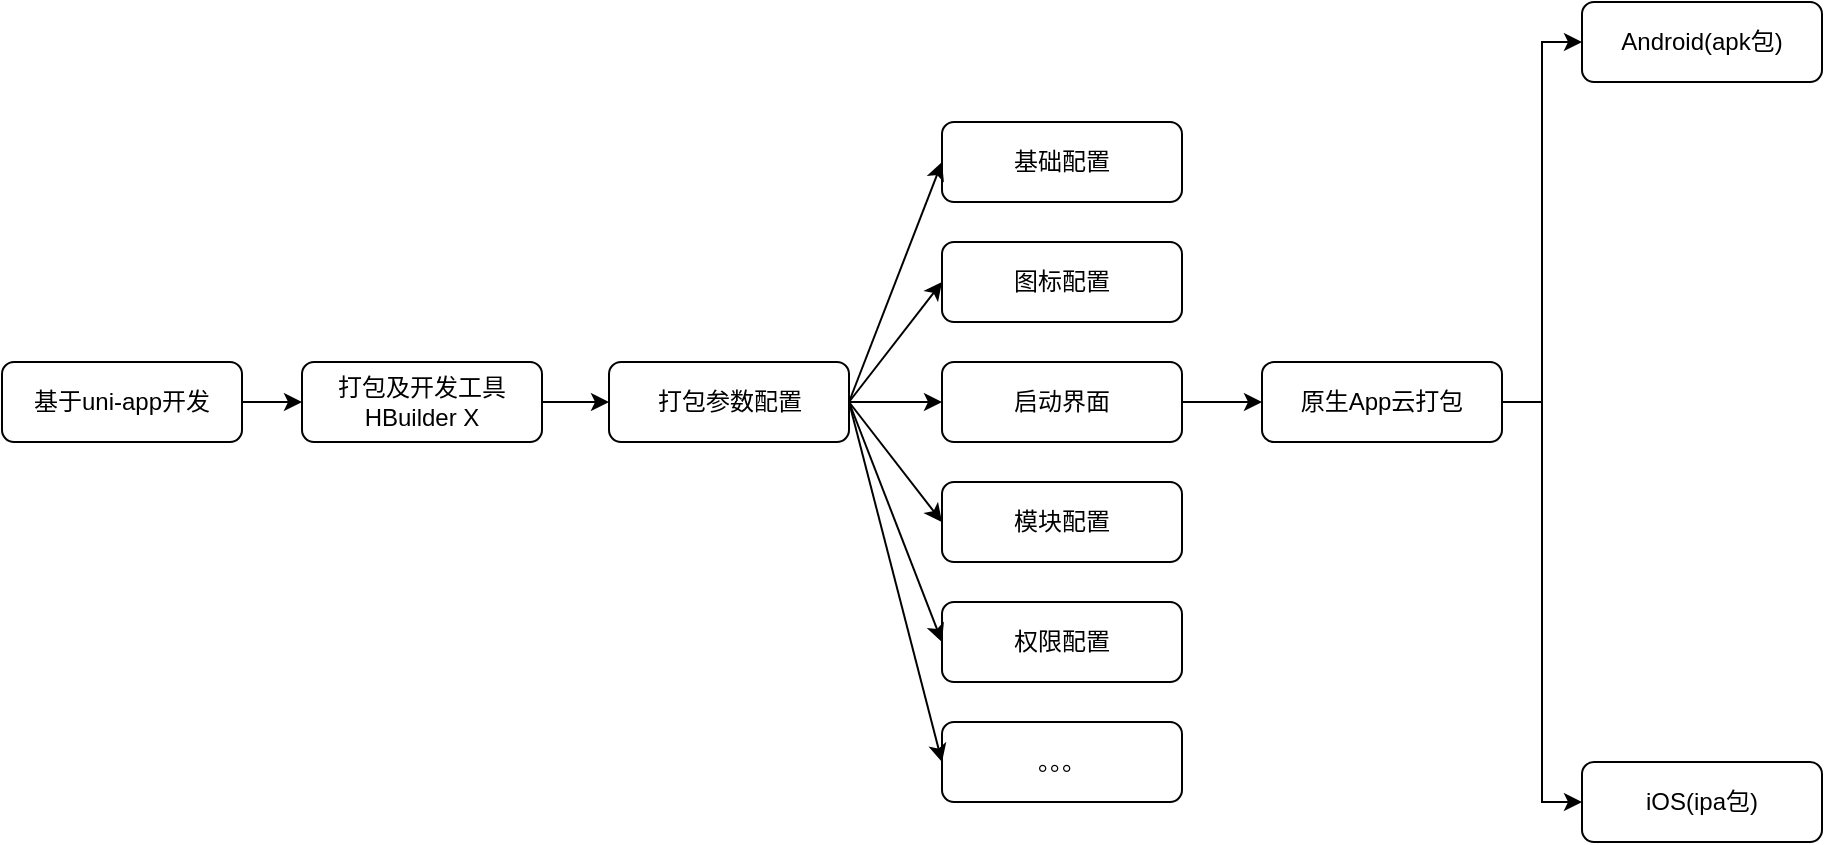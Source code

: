 <mxfile version="14.1.1" type="github"><diagram id="bJowlsoo3XZC_Cne6GE1" name="Page-1"><mxGraphModel dx="868" dy="1570" grid="1" gridSize="10" guides="1" tooltips="1" connect="1" arrows="1" fold="1" page="1" pageScale="1" pageWidth="827" pageHeight="1169" math="0" shadow="0"><root><mxCell id="0"/><mxCell id="1" parent="0"/><mxCell id="kJchf7078uB1lsObNg31-1" value="基于uni-app开发" style="rounded=1;whiteSpace=wrap;html=1;" parent="1" vertex="1"><mxGeometry x="50" y="160" width="120" height="40" as="geometry"/></mxCell><mxCell id="kJchf7078uB1lsObNg31-8" value="" style="edgeStyle=orthogonalEdgeStyle;rounded=0;orthogonalLoop=1;jettySize=auto;html=1;" parent="1" source="kJchf7078uB1lsObNg31-2" target="kJchf7078uB1lsObNg31-7" edge="1"><mxGeometry relative="1" as="geometry"/></mxCell><mxCell id="kJchf7078uB1lsObNg31-2" value="&lt;font style=&quot;vertical-align: inherit&quot;&gt;&lt;font style=&quot;vertical-align: inherit&quot;&gt;打包及开发工具HBuilder X&lt;/font&gt;&lt;/font&gt;" style="whiteSpace=wrap;html=1;rounded=1;" parent="1" vertex="1"><mxGeometry x="200" y="160" width="120" height="40" as="geometry"/></mxCell><mxCell id="kJchf7078uB1lsObNg31-5" value="" style="endArrow=classic;html=1;exitX=1;exitY=0.5;exitDx=0;exitDy=0;entryX=0;entryY=0.5;entryDx=0;entryDy=0;" parent="1" source="kJchf7078uB1lsObNg31-1" target="kJchf7078uB1lsObNg31-2" edge="1"><mxGeometry width="50" height="50" relative="1" as="geometry"><mxPoint x="390" y="260" as="sourcePoint"/><mxPoint x="440" y="210" as="targetPoint"/></mxGeometry></mxCell><mxCell id="kJchf7078uB1lsObNg31-7" value="&lt;span&gt;打包参数配置&lt;/span&gt;" style="whiteSpace=wrap;html=1;rounded=1;" parent="1" vertex="1"><mxGeometry x="353.5" y="160" width="120" height="40" as="geometry"/></mxCell><mxCell id="kJchf7078uB1lsObNg31-9" value="&lt;font style=&quot;vertical-align: inherit&quot;&gt;&lt;font style=&quot;vertical-align: inherit&quot;&gt;&lt;font style=&quot;vertical-align: inherit&quot;&gt;&lt;font style=&quot;vertical-align: inherit&quot;&gt;基础配置&lt;/font&gt;&lt;/font&gt;&lt;/font&gt;&lt;/font&gt;" style="whiteSpace=wrap;html=1;rounded=1;" parent="1" vertex="1"><mxGeometry x="520" y="40" width="120" height="40" as="geometry"/></mxCell><mxCell id="kJchf7078uB1lsObNg31-11" value="&lt;font style=&quot;vertical-align: inherit&quot;&gt;&lt;font style=&quot;vertical-align: inherit&quot;&gt;&lt;font style=&quot;vertical-align: inherit&quot;&gt;&lt;font style=&quot;vertical-align: inherit&quot;&gt;图标配置&lt;/font&gt;&lt;/font&gt;&lt;/font&gt;&lt;/font&gt;" style="whiteSpace=wrap;html=1;rounded=1;" parent="1" vertex="1"><mxGeometry x="520" y="100" width="120" height="40" as="geometry"/></mxCell><mxCell id="kJchf7078uB1lsObNg31-12" value="&lt;font style=&quot;vertical-align: inherit&quot;&gt;&lt;font style=&quot;vertical-align: inherit&quot;&gt;权限配置&lt;/font&gt;&lt;/font&gt;" style="whiteSpace=wrap;html=1;rounded=1;" parent="1" vertex="1"><mxGeometry x="520" y="280" width="120" height="40" as="geometry"/></mxCell><mxCell id="kJchf7078uB1lsObNg31-30" value="" style="edgeStyle=orthogonalEdgeStyle;rounded=0;orthogonalLoop=1;jettySize=auto;html=1;" parent="1" source="kJchf7078uB1lsObNg31-13" target="kJchf7078uB1lsObNg31-22" edge="1"><mxGeometry relative="1" as="geometry"/></mxCell><mxCell id="kJchf7078uB1lsObNg31-13" value="&lt;font style=&quot;vertical-align: inherit&quot;&gt;&lt;font style=&quot;vertical-align: inherit&quot;&gt;&lt;font style=&quot;vertical-align: inherit&quot;&gt;&lt;font style=&quot;vertical-align: inherit&quot;&gt;&lt;font style=&quot;vertical-align: inherit&quot;&gt;&lt;font style=&quot;vertical-align: inherit&quot;&gt;启动界面&lt;/font&gt;&lt;/font&gt;&lt;/font&gt;&lt;/font&gt;&lt;/font&gt;&lt;/font&gt;" style="whiteSpace=wrap;html=1;rounded=1;" parent="1" vertex="1"><mxGeometry x="520" y="160" width="120" height="40" as="geometry"/></mxCell><mxCell id="kJchf7078uB1lsObNg31-14" value="&lt;font style=&quot;vertical-align: inherit&quot;&gt;&lt;font style=&quot;vertical-align: inherit&quot;&gt;&lt;font style=&quot;vertical-align: inherit&quot;&gt;&lt;font style=&quot;vertical-align: inherit&quot;&gt;&lt;font style=&quot;vertical-align: inherit&quot;&gt;&lt;font style=&quot;vertical-align: inherit&quot;&gt;模块配置&lt;/font&gt;&lt;/font&gt;&lt;/font&gt;&lt;/font&gt;&lt;/font&gt;&lt;/font&gt;" style="whiteSpace=wrap;html=1;rounded=1;" parent="1" vertex="1"><mxGeometry x="520" y="220" width="120" height="40" as="geometry"/></mxCell><mxCell id="kJchf7078uB1lsObNg31-15" value="" style="endArrow=classic;html=1;exitX=1;exitY=0.5;exitDx=0;exitDy=0;entryX=0;entryY=0.5;entryDx=0;entryDy=0;" parent="1" source="kJchf7078uB1lsObNg31-7" target="kJchf7078uB1lsObNg31-9" edge="1"><mxGeometry width="50" height="50" relative="1" as="geometry"><mxPoint x="390" y="200" as="sourcePoint"/><mxPoint x="460" y="110" as="targetPoint"/></mxGeometry></mxCell><mxCell id="kJchf7078uB1lsObNg31-16" value="" style="endArrow=classic;html=1;entryX=0;entryY=0.5;entryDx=0;entryDy=0;exitX=1;exitY=0.5;exitDx=0;exitDy=0;" parent="1" source="kJchf7078uB1lsObNg31-7" target="kJchf7078uB1lsObNg31-11" edge="1"><mxGeometry width="50" height="50" relative="1" as="geometry"><mxPoint x="470" y="180" as="sourcePoint"/><mxPoint x="530" y="70" as="targetPoint"/></mxGeometry></mxCell><mxCell id="kJchf7078uB1lsObNg31-17" value="" style="endArrow=classic;html=1;exitX=1;exitY=0.5;exitDx=0;exitDy=0;entryX=0;entryY=0.5;entryDx=0;entryDy=0;" parent="1" source="kJchf7078uB1lsObNg31-7" target="kJchf7078uB1lsObNg31-13" edge="1"><mxGeometry width="50" height="50" relative="1" as="geometry"><mxPoint x="493.5" y="200" as="sourcePoint"/><mxPoint x="540" y="80" as="targetPoint"/></mxGeometry></mxCell><mxCell id="kJchf7078uB1lsObNg31-18" value="" style="endArrow=classic;html=1;exitX=1;exitY=0.5;exitDx=0;exitDy=0;entryX=0;entryY=0.5;entryDx=0;entryDy=0;" parent="1" source="kJchf7078uB1lsObNg31-7" target="kJchf7078uB1lsObNg31-14" edge="1"><mxGeometry width="50" height="50" relative="1" as="geometry"><mxPoint x="503.5" y="210" as="sourcePoint"/><mxPoint x="550" y="90" as="targetPoint"/></mxGeometry></mxCell><mxCell id="kJchf7078uB1lsObNg31-19" value="" style="endArrow=classic;html=1;exitX=1;exitY=0.5;exitDx=0;exitDy=0;entryX=0;entryY=0.5;entryDx=0;entryDy=0;" parent="1" source="kJchf7078uB1lsObNg31-7" target="kJchf7078uB1lsObNg31-12" edge="1"><mxGeometry width="50" height="50" relative="1" as="geometry"><mxPoint x="513.5" y="220" as="sourcePoint"/><mxPoint x="560" y="100" as="targetPoint"/></mxGeometry></mxCell><mxCell id="kJchf7078uB1lsObNg31-20" value="。。。" style="whiteSpace=wrap;html=1;rounded=1;" parent="1" vertex="1"><mxGeometry x="520" y="340" width="120" height="40" as="geometry"/></mxCell><mxCell id="kJchf7078uB1lsObNg31-21" value="" style="endArrow=classic;html=1;exitX=1;exitY=0.5;exitDx=0;exitDy=0;entryX=0;entryY=0.5;entryDx=0;entryDy=0;" parent="1" source="kJchf7078uB1lsObNg31-7" target="kJchf7078uB1lsObNg31-20" edge="1"><mxGeometry width="50" height="50" relative="1" as="geometry"><mxPoint x="483.5" y="190" as="sourcePoint"/><mxPoint x="530" y="310" as="targetPoint"/></mxGeometry></mxCell><mxCell id="kJchf7078uB1lsObNg31-27" value="" style="edgeStyle=orthogonalEdgeStyle;rounded=0;orthogonalLoop=1;jettySize=auto;html=1;" parent="1" source="kJchf7078uB1lsObNg31-22" target="kJchf7078uB1lsObNg31-25" edge="1"><mxGeometry relative="1" as="geometry"><Array as="points"><mxPoint x="820" y="180"/><mxPoint x="820" y="380"/></Array></mxGeometry></mxCell><mxCell id="kJchf7078uB1lsObNg31-22" value="原生App云打包" style="whiteSpace=wrap;html=1;rounded=1;" parent="1" vertex="1"><mxGeometry x="680" y="160" width="120" height="40" as="geometry"/></mxCell><mxCell id="kJchf7078uB1lsObNg31-23" value="Android(apk包)" style="whiteSpace=wrap;html=1;rounded=1;" parent="1" vertex="1"><mxGeometry x="840" y="-20" width="120" height="40" as="geometry"/></mxCell><mxCell id="kJchf7078uB1lsObNg31-25" value="iOS(ipa包)" style="whiteSpace=wrap;html=1;rounded=1;" parent="1" vertex="1"><mxGeometry x="840" y="360" width="120" height="40" as="geometry"/></mxCell><mxCell id="kJchf7078uB1lsObNg31-29" value="" style="edgeStyle=orthogonalEdgeStyle;rounded=0;orthogonalLoop=1;jettySize=auto;html=1;exitX=1;exitY=0.5;exitDx=0;exitDy=0;entryX=0;entryY=0.5;entryDx=0;entryDy=0;" parent="1" source="kJchf7078uB1lsObNg31-22" target="kJchf7078uB1lsObNg31-23" edge="1"><mxGeometry relative="1" as="geometry"><mxPoint x="810" y="190" as="sourcePoint"/><mxPoint x="840" y="230" as="targetPoint"/></mxGeometry></mxCell></root></mxGraphModel></diagram></mxfile>